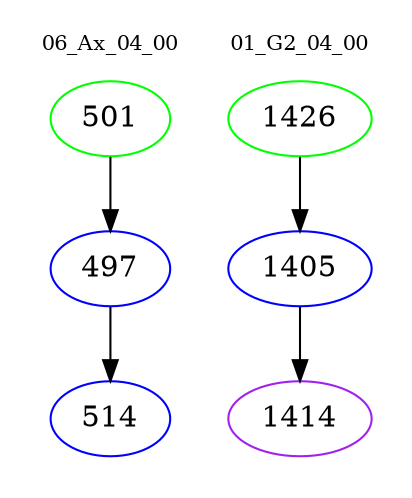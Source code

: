 digraph{
subgraph cluster_0 {
color = white
label = "06_Ax_04_00";
fontsize=10;
T0_501 [label="501", color="green"]
T0_501 -> T0_497 [color="black"]
T0_497 [label="497", color="blue"]
T0_497 -> T0_514 [color="black"]
T0_514 [label="514", color="blue"]
}
subgraph cluster_1 {
color = white
label = "01_G2_04_00";
fontsize=10;
T1_1426 [label="1426", color="green"]
T1_1426 -> T1_1405 [color="black"]
T1_1405 [label="1405", color="blue"]
T1_1405 -> T1_1414 [color="black"]
T1_1414 [label="1414", color="purple"]
}
}
